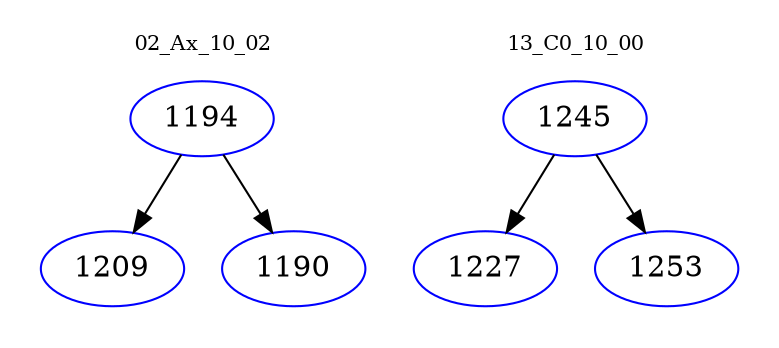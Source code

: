 digraph{
subgraph cluster_0 {
color = white
label = "02_Ax_10_02";
fontsize=10;
T0_1194 [label="1194", color="blue"]
T0_1194 -> T0_1209 [color="black"]
T0_1209 [label="1209", color="blue"]
T0_1194 -> T0_1190 [color="black"]
T0_1190 [label="1190", color="blue"]
}
subgraph cluster_1 {
color = white
label = "13_C0_10_00";
fontsize=10;
T1_1245 [label="1245", color="blue"]
T1_1245 -> T1_1227 [color="black"]
T1_1227 [label="1227", color="blue"]
T1_1245 -> T1_1253 [color="black"]
T1_1253 [label="1253", color="blue"]
}
}
